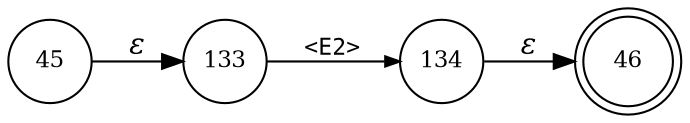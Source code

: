 digraph ATN {
rankdir=LR;
s46[fontsize=11, label="46", shape=doublecircle, fixedsize=true, width=.6];
s133[fontsize=11,label="133", shape=circle, fixedsize=true, width=.55, peripheries=1];
s134[fontsize=11,label="134", shape=circle, fixedsize=true, width=.55, peripheries=1];
s45[fontsize=11,label="45", shape=circle, fixedsize=true, width=.55, peripheries=1];
s45 -> s133 [fontname="Times-Italic", label="&epsilon;"];
s133 -> s134 [fontsize=11, fontname="Courier", arrowsize=.7, label = "<E2>", arrowhead = normal];
s134 -> s46 [fontname="Times-Italic", label="&epsilon;"];
}
